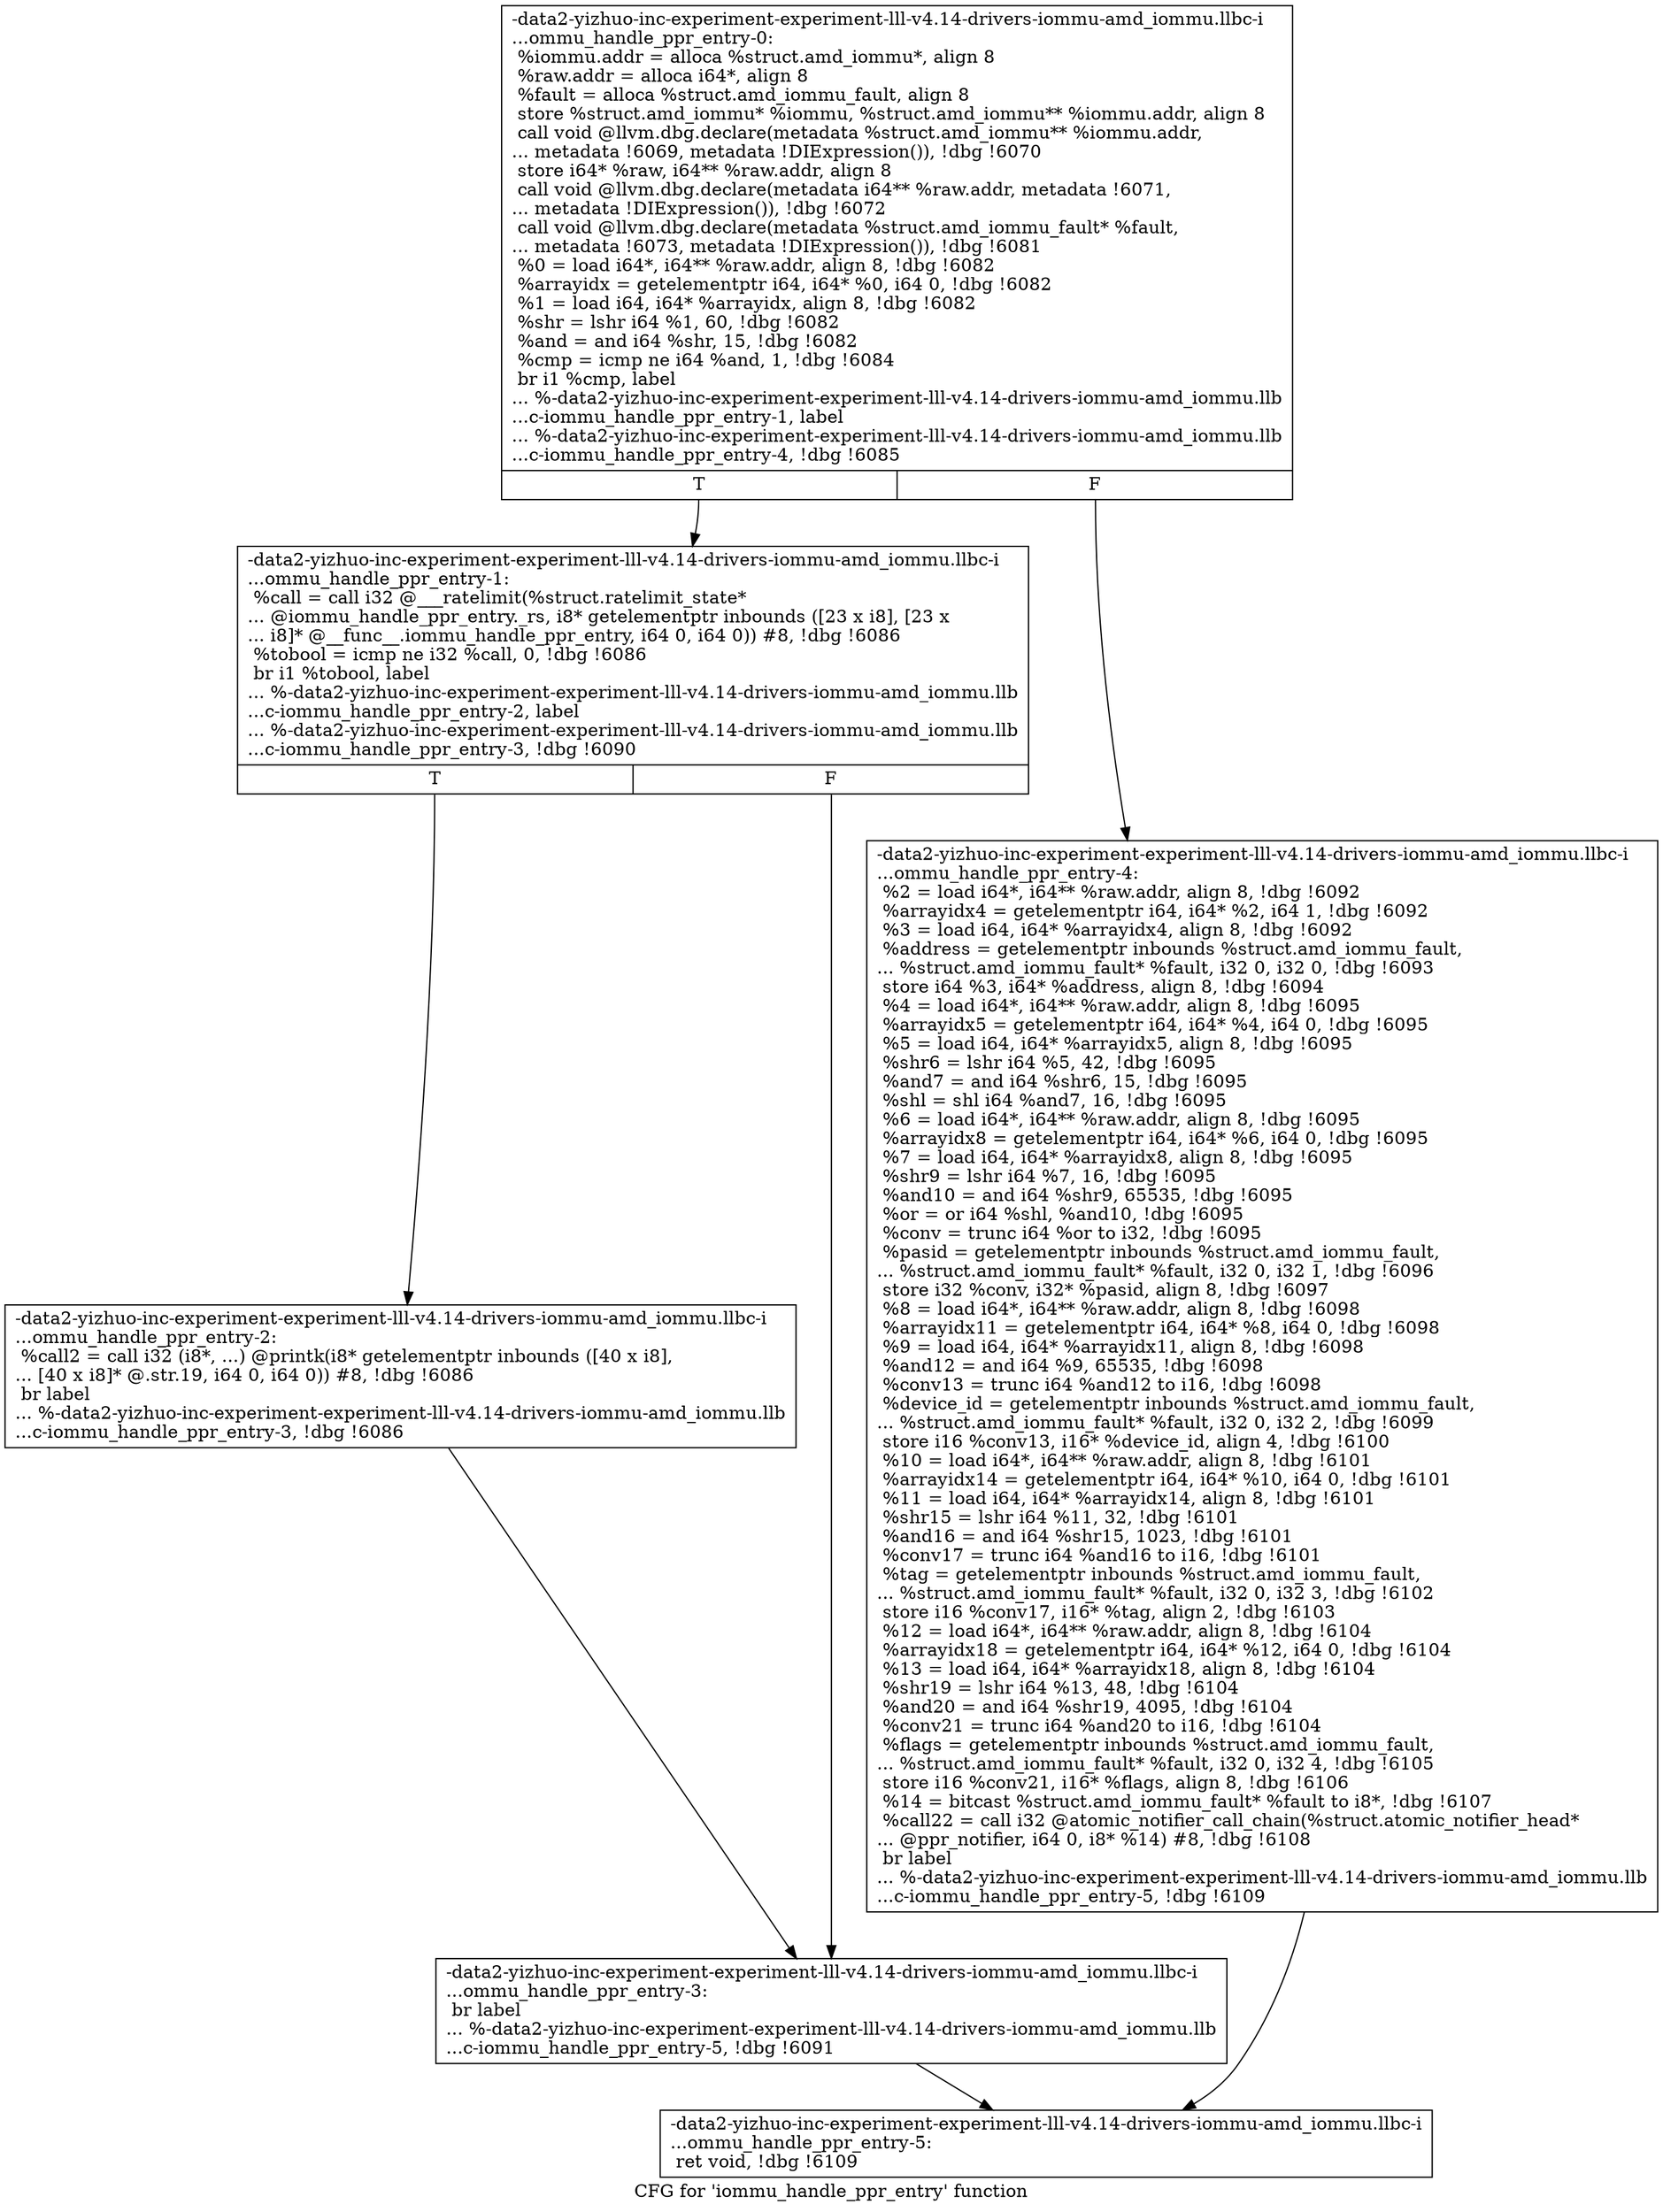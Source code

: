 digraph "CFG for 'iommu_handle_ppr_entry' function" {
	label="CFG for 'iommu_handle_ppr_entry' function";

	Node0x561b946d6b90 [shape=record,label="{-data2-yizhuo-inc-experiment-experiment-lll-v4.14-drivers-iommu-amd_iommu.llbc-i\l...ommu_handle_ppr_entry-0:\l  %iommu.addr = alloca %struct.amd_iommu*, align 8\l  %raw.addr = alloca i64*, align 8\l  %fault = alloca %struct.amd_iommu_fault, align 8\l  store %struct.amd_iommu* %iommu, %struct.amd_iommu** %iommu.addr, align 8\l  call void @llvm.dbg.declare(metadata %struct.amd_iommu** %iommu.addr,\l... metadata !6069, metadata !DIExpression()), !dbg !6070\l  store i64* %raw, i64** %raw.addr, align 8\l  call void @llvm.dbg.declare(metadata i64** %raw.addr, metadata !6071,\l... metadata !DIExpression()), !dbg !6072\l  call void @llvm.dbg.declare(metadata %struct.amd_iommu_fault* %fault,\l... metadata !6073, metadata !DIExpression()), !dbg !6081\l  %0 = load i64*, i64** %raw.addr, align 8, !dbg !6082\l  %arrayidx = getelementptr i64, i64* %0, i64 0, !dbg !6082\l  %1 = load i64, i64* %arrayidx, align 8, !dbg !6082\l  %shr = lshr i64 %1, 60, !dbg !6082\l  %and = and i64 %shr, 15, !dbg !6082\l  %cmp = icmp ne i64 %and, 1, !dbg !6084\l  br i1 %cmp, label\l... %-data2-yizhuo-inc-experiment-experiment-lll-v4.14-drivers-iommu-amd_iommu.llb\l...c-iommu_handle_ppr_entry-1, label\l... %-data2-yizhuo-inc-experiment-experiment-lll-v4.14-drivers-iommu-amd_iommu.llb\l...c-iommu_handle_ppr_entry-4, !dbg !6085\l|{<s0>T|<s1>F}}"];
	Node0x561b946d6b90:s0 -> Node0x561b946d74e0;
	Node0x561b946d6b90:s1 -> Node0x561b946d75d0;
	Node0x561b946d74e0 [shape=record,label="{-data2-yizhuo-inc-experiment-experiment-lll-v4.14-drivers-iommu-amd_iommu.llbc-i\l...ommu_handle_ppr_entry-1: \l  %call = call i32 @___ratelimit(%struct.ratelimit_state*\l... @iommu_handle_ppr_entry._rs, i8* getelementptr inbounds ([23 x i8], [23 x\l... i8]* @__func__.iommu_handle_ppr_entry, i64 0, i64 0)) #8, !dbg !6086\l  %tobool = icmp ne i32 %call, 0, !dbg !6086\l  br i1 %tobool, label\l... %-data2-yizhuo-inc-experiment-experiment-lll-v4.14-drivers-iommu-amd_iommu.llb\l...c-iommu_handle_ppr_entry-2, label\l... %-data2-yizhuo-inc-experiment-experiment-lll-v4.14-drivers-iommu-amd_iommu.llb\l...c-iommu_handle_ppr_entry-3, !dbg !6090\l|{<s0>T|<s1>F}}"];
	Node0x561b946d74e0:s0 -> Node0x561b946d7530;
	Node0x561b946d74e0:s1 -> Node0x561b946d7580;
	Node0x561b946d7530 [shape=record,label="{-data2-yizhuo-inc-experiment-experiment-lll-v4.14-drivers-iommu-amd_iommu.llbc-i\l...ommu_handle_ppr_entry-2: \l  %call2 = call i32 (i8*, ...) @printk(i8* getelementptr inbounds ([40 x i8],\l... [40 x i8]* @.str.19, i64 0, i64 0)) #8, !dbg !6086\l  br label\l... %-data2-yizhuo-inc-experiment-experiment-lll-v4.14-drivers-iommu-amd_iommu.llb\l...c-iommu_handle_ppr_entry-3, !dbg !6086\l}"];
	Node0x561b946d7530 -> Node0x561b946d7580;
	Node0x561b946d7580 [shape=record,label="{-data2-yizhuo-inc-experiment-experiment-lll-v4.14-drivers-iommu-amd_iommu.llbc-i\l...ommu_handle_ppr_entry-3: \l  br label\l... %-data2-yizhuo-inc-experiment-experiment-lll-v4.14-drivers-iommu-amd_iommu.llb\l...c-iommu_handle_ppr_entry-5, !dbg !6091\l}"];
	Node0x561b946d7580 -> Node0x561b946d7620;
	Node0x561b946d75d0 [shape=record,label="{-data2-yizhuo-inc-experiment-experiment-lll-v4.14-drivers-iommu-amd_iommu.llbc-i\l...ommu_handle_ppr_entry-4: \l  %2 = load i64*, i64** %raw.addr, align 8, !dbg !6092\l  %arrayidx4 = getelementptr i64, i64* %2, i64 1, !dbg !6092\l  %3 = load i64, i64* %arrayidx4, align 8, !dbg !6092\l  %address = getelementptr inbounds %struct.amd_iommu_fault,\l... %struct.amd_iommu_fault* %fault, i32 0, i32 0, !dbg !6093\l  store i64 %3, i64* %address, align 8, !dbg !6094\l  %4 = load i64*, i64** %raw.addr, align 8, !dbg !6095\l  %arrayidx5 = getelementptr i64, i64* %4, i64 0, !dbg !6095\l  %5 = load i64, i64* %arrayidx5, align 8, !dbg !6095\l  %shr6 = lshr i64 %5, 42, !dbg !6095\l  %and7 = and i64 %shr6, 15, !dbg !6095\l  %shl = shl i64 %and7, 16, !dbg !6095\l  %6 = load i64*, i64** %raw.addr, align 8, !dbg !6095\l  %arrayidx8 = getelementptr i64, i64* %6, i64 0, !dbg !6095\l  %7 = load i64, i64* %arrayidx8, align 8, !dbg !6095\l  %shr9 = lshr i64 %7, 16, !dbg !6095\l  %and10 = and i64 %shr9, 65535, !dbg !6095\l  %or = or i64 %shl, %and10, !dbg !6095\l  %conv = trunc i64 %or to i32, !dbg !6095\l  %pasid = getelementptr inbounds %struct.amd_iommu_fault,\l... %struct.amd_iommu_fault* %fault, i32 0, i32 1, !dbg !6096\l  store i32 %conv, i32* %pasid, align 8, !dbg !6097\l  %8 = load i64*, i64** %raw.addr, align 8, !dbg !6098\l  %arrayidx11 = getelementptr i64, i64* %8, i64 0, !dbg !6098\l  %9 = load i64, i64* %arrayidx11, align 8, !dbg !6098\l  %and12 = and i64 %9, 65535, !dbg !6098\l  %conv13 = trunc i64 %and12 to i16, !dbg !6098\l  %device_id = getelementptr inbounds %struct.amd_iommu_fault,\l... %struct.amd_iommu_fault* %fault, i32 0, i32 2, !dbg !6099\l  store i16 %conv13, i16* %device_id, align 4, !dbg !6100\l  %10 = load i64*, i64** %raw.addr, align 8, !dbg !6101\l  %arrayidx14 = getelementptr i64, i64* %10, i64 0, !dbg !6101\l  %11 = load i64, i64* %arrayidx14, align 8, !dbg !6101\l  %shr15 = lshr i64 %11, 32, !dbg !6101\l  %and16 = and i64 %shr15, 1023, !dbg !6101\l  %conv17 = trunc i64 %and16 to i16, !dbg !6101\l  %tag = getelementptr inbounds %struct.amd_iommu_fault,\l... %struct.amd_iommu_fault* %fault, i32 0, i32 3, !dbg !6102\l  store i16 %conv17, i16* %tag, align 2, !dbg !6103\l  %12 = load i64*, i64** %raw.addr, align 8, !dbg !6104\l  %arrayidx18 = getelementptr i64, i64* %12, i64 0, !dbg !6104\l  %13 = load i64, i64* %arrayidx18, align 8, !dbg !6104\l  %shr19 = lshr i64 %13, 48, !dbg !6104\l  %and20 = and i64 %shr19, 4095, !dbg !6104\l  %conv21 = trunc i64 %and20 to i16, !dbg !6104\l  %flags = getelementptr inbounds %struct.amd_iommu_fault,\l... %struct.amd_iommu_fault* %fault, i32 0, i32 4, !dbg !6105\l  store i16 %conv21, i16* %flags, align 8, !dbg !6106\l  %14 = bitcast %struct.amd_iommu_fault* %fault to i8*, !dbg !6107\l  %call22 = call i32 @atomic_notifier_call_chain(%struct.atomic_notifier_head*\l... @ppr_notifier, i64 0, i8* %14) #8, !dbg !6108\l  br label\l... %-data2-yizhuo-inc-experiment-experiment-lll-v4.14-drivers-iommu-amd_iommu.llb\l...c-iommu_handle_ppr_entry-5, !dbg !6109\l}"];
	Node0x561b946d75d0 -> Node0x561b946d7620;
	Node0x561b946d7620 [shape=record,label="{-data2-yizhuo-inc-experiment-experiment-lll-v4.14-drivers-iommu-amd_iommu.llbc-i\l...ommu_handle_ppr_entry-5: \l  ret void, !dbg !6109\l}"];
}

